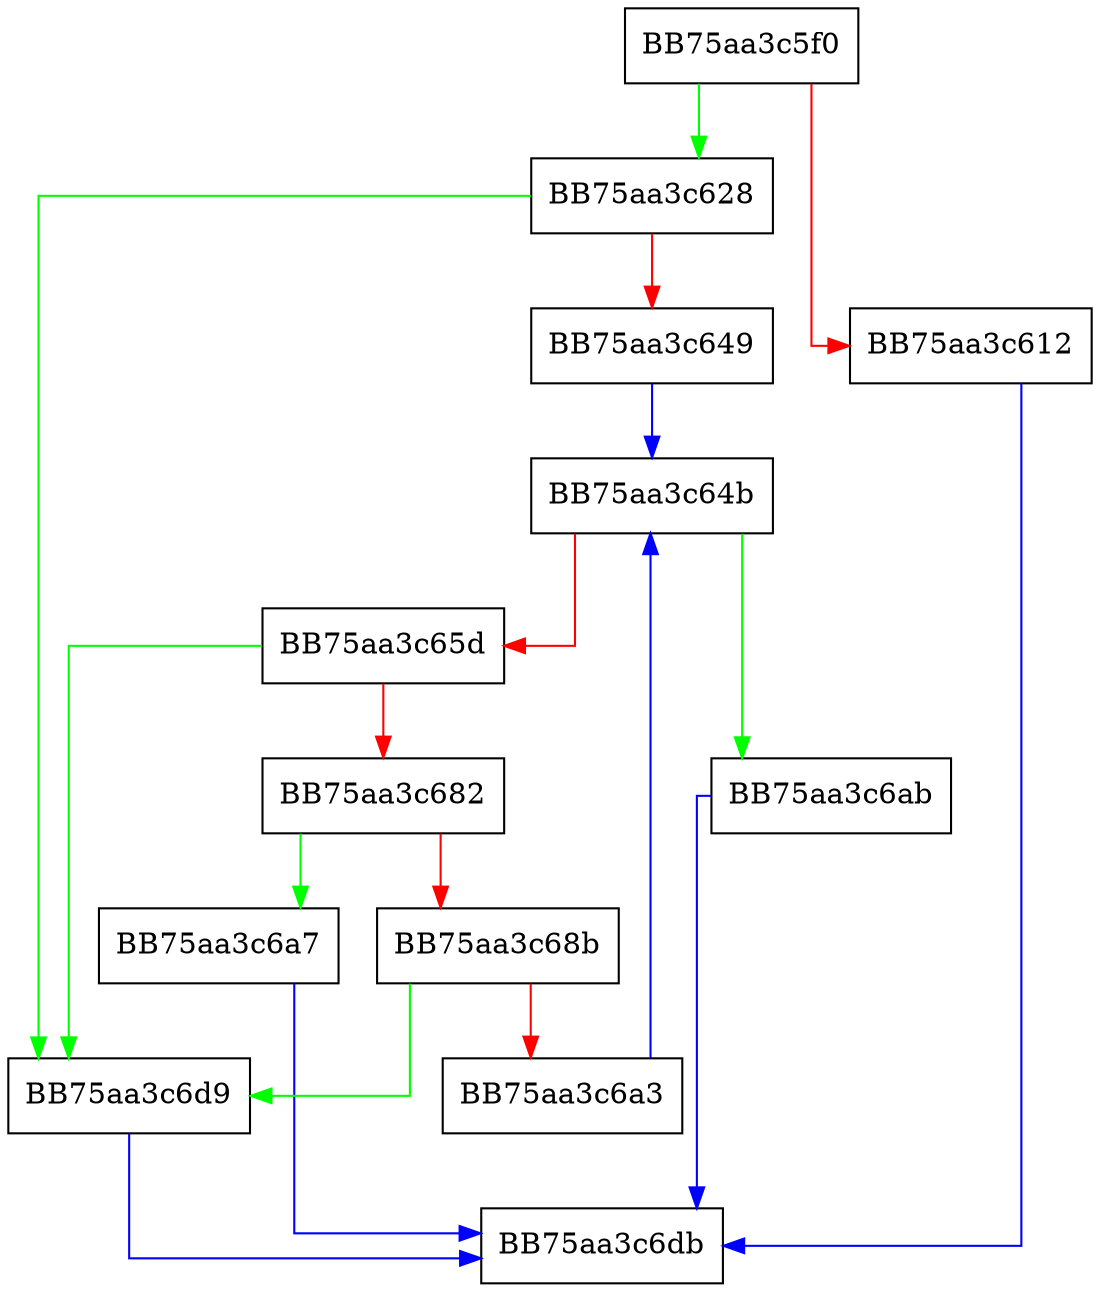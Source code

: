 digraph jsmin {
  node [shape="box"];
  graph [splines=ortho];
  BB75aa3c5f0 -> BB75aa3c628 [color="green"];
  BB75aa3c5f0 -> BB75aa3c612 [color="red"];
  BB75aa3c612 -> BB75aa3c6db [color="blue"];
  BB75aa3c628 -> BB75aa3c6d9 [color="green"];
  BB75aa3c628 -> BB75aa3c649 [color="red"];
  BB75aa3c649 -> BB75aa3c64b [color="blue"];
  BB75aa3c64b -> BB75aa3c6ab [color="green"];
  BB75aa3c64b -> BB75aa3c65d [color="red"];
  BB75aa3c65d -> BB75aa3c6d9 [color="green"];
  BB75aa3c65d -> BB75aa3c682 [color="red"];
  BB75aa3c682 -> BB75aa3c6a7 [color="green"];
  BB75aa3c682 -> BB75aa3c68b [color="red"];
  BB75aa3c68b -> BB75aa3c6d9 [color="green"];
  BB75aa3c68b -> BB75aa3c6a3 [color="red"];
  BB75aa3c6a3 -> BB75aa3c64b [color="blue"];
  BB75aa3c6a7 -> BB75aa3c6db [color="blue"];
  BB75aa3c6ab -> BB75aa3c6db [color="blue"];
  BB75aa3c6d9 -> BB75aa3c6db [color="blue"];
}